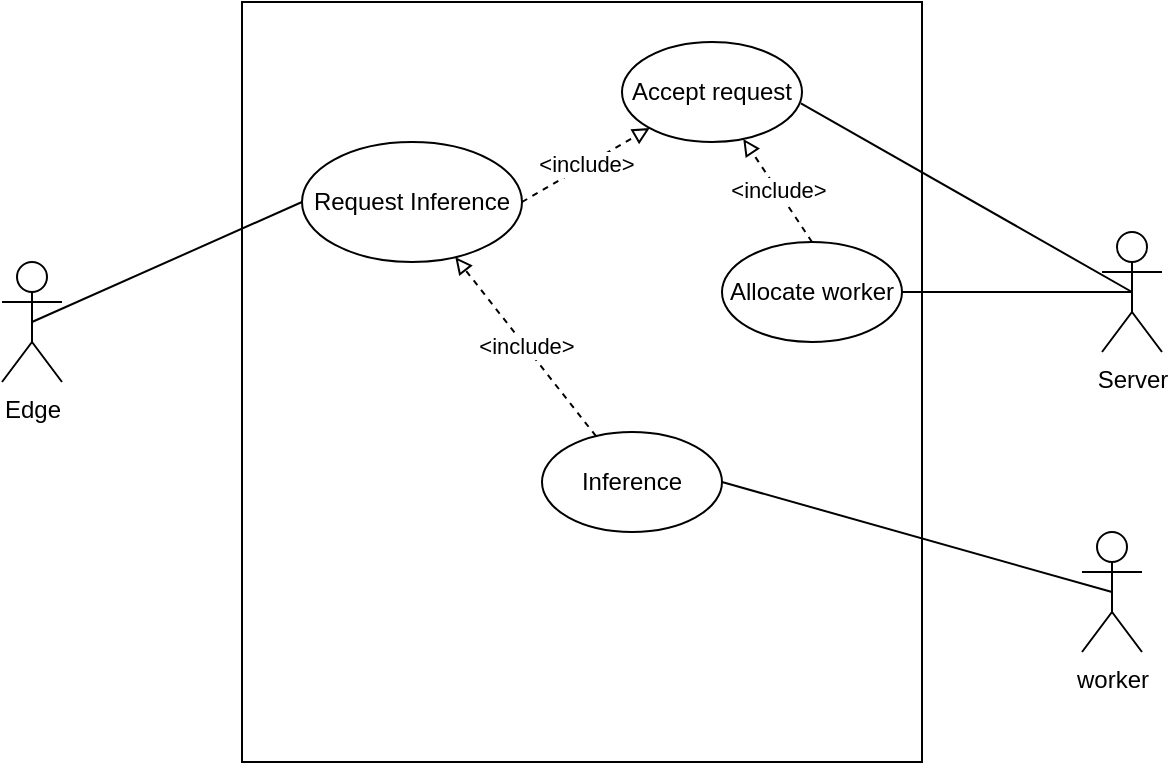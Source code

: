 <mxfile version="16.4.0" type="device" pages="3"><diagram id="siqVxxshM5zkhKRn8GyH" name="Usecase"><mxGraphModel dx="1422" dy="878" grid="1" gridSize="10" guides="1" tooltips="1" connect="1" arrows="1" fold="1" page="1" pageScale="1" pageWidth="827" pageHeight="1169" math="0" shadow="0"><root><mxCell id="0"/><mxCell id="1" parent="0"/><mxCell id="oFhn_6hGobzoFn8p8GS_-1" value="" style="rounded=0;whiteSpace=wrap;html=1;" parent="1" vertex="1"><mxGeometry x="200" y="90" width="340" height="380" as="geometry"/></mxCell><mxCell id="oFhn_6hGobzoFn8p8GS_-7" style="edgeStyle=none;rounded=0;orthogonalLoop=1;jettySize=auto;html=1;exitX=0.5;exitY=0.5;exitDx=0;exitDy=0;exitPerimeter=0;entryX=0;entryY=0.5;entryDx=0;entryDy=0;endArrow=none;endFill=0;" parent="1" source="oFhn_6hGobzoFn8p8GS_-2" target="oFhn_6hGobzoFn8p8GS_-5" edge="1"><mxGeometry relative="1" as="geometry"/></mxCell><mxCell id="oFhn_6hGobzoFn8p8GS_-2" value="Edge" style="shape=umlActor;verticalLabelPosition=bottom;verticalAlign=top;html=1;outlineConnect=0;" parent="1" vertex="1"><mxGeometry x="80" y="220" width="30" height="60" as="geometry"/></mxCell><mxCell id="oFhn_6hGobzoFn8p8GS_-4" value="Server" style="shape=umlActor;verticalLabelPosition=bottom;verticalAlign=top;html=1;outlineConnect=0;" parent="1" vertex="1"><mxGeometry x="630" y="205" width="30" height="60" as="geometry"/></mxCell><mxCell id="oFhn_6hGobzoFn8p8GS_-19" value="&amp;lt;include&amp;gt;" style="edgeStyle=none;rounded=0;orthogonalLoop=1;jettySize=auto;html=1;exitX=1;exitY=0.5;exitDx=0;exitDy=0;dashed=1;endArrow=block;endFill=0;" parent="1" source="oFhn_6hGobzoFn8p8GS_-5" target="oFhn_6hGobzoFn8p8GS_-18" edge="1"><mxGeometry relative="1" as="geometry"/></mxCell><mxCell id="oFhn_6hGobzoFn8p8GS_-5" value="Request Inference" style="ellipse;whiteSpace=wrap;html=1;" parent="1" vertex="1"><mxGeometry x="230" y="160" width="110" height="60" as="geometry"/></mxCell><mxCell id="oFhn_6hGobzoFn8p8GS_-11" value="&amp;lt;include&amp;gt;" style="edgeStyle=none;rounded=0;orthogonalLoop=1;jettySize=auto;html=1;endArrow=block;endFill=0;dashed=1;" parent="1" source="oFhn_6hGobzoFn8p8GS_-10" target="oFhn_6hGobzoFn8p8GS_-5" edge="1"><mxGeometry relative="1" as="geometry"/></mxCell><mxCell id="oFhn_6hGobzoFn8p8GS_-10" value="Inference" style="ellipse;whiteSpace=wrap;html=1;" parent="1" vertex="1"><mxGeometry x="350" y="305" width="90" height="50" as="geometry"/></mxCell><mxCell id="oFhn_6hGobzoFn8p8GS_-13" value="&amp;lt;include&amp;gt;" style="edgeStyle=none;rounded=0;orthogonalLoop=1;jettySize=auto;html=1;exitX=0.5;exitY=0;exitDx=0;exitDy=0;dashed=1;endArrow=block;endFill=0;" parent="1" source="oFhn_6hGobzoFn8p8GS_-12" target="oFhn_6hGobzoFn8p8GS_-18" edge="1"><mxGeometry relative="1" as="geometry"/></mxCell><mxCell id="oFhn_6hGobzoFn8p8GS_-12" value="Allocate worker" style="ellipse;whiteSpace=wrap;html=1;" parent="1" vertex="1"><mxGeometry x="440" y="210" width="90" height="50" as="geometry"/></mxCell><mxCell id="oFhn_6hGobzoFn8p8GS_-15" style="edgeStyle=none;rounded=0;orthogonalLoop=1;jettySize=auto;html=1;exitX=0.5;exitY=0.5;exitDx=0;exitDy=0;exitPerimeter=0;endArrow=none;endFill=0;entryX=1;entryY=0.5;entryDx=0;entryDy=0;" parent="1" source="oFhn_6hGobzoFn8p8GS_-4" target="oFhn_6hGobzoFn8p8GS_-12" edge="1"><mxGeometry relative="1" as="geometry"><mxPoint x="665" y="270" as="sourcePoint"/><mxPoint x="327.86" y="361.5" as="targetPoint"/></mxGeometry></mxCell><mxCell id="oFhn_6hGobzoFn8p8GS_-16" value="worker" style="shape=umlActor;verticalLabelPosition=bottom;verticalAlign=top;html=1;" parent="1" vertex="1"><mxGeometry x="620" y="355" width="30" height="60" as="geometry"/></mxCell><mxCell id="oFhn_6hGobzoFn8p8GS_-17" style="edgeStyle=none;rounded=0;orthogonalLoop=1;jettySize=auto;html=1;exitX=0.5;exitY=0.5;exitDx=0;exitDy=0;exitPerimeter=0;endArrow=none;endFill=0;entryX=1;entryY=0.5;entryDx=0;entryDy=0;" parent="1" source="oFhn_6hGobzoFn8p8GS_-16" target="oFhn_6hGobzoFn8p8GS_-10" edge="1"><mxGeometry relative="1" as="geometry"><mxPoint x="615" y="300" as="sourcePoint"/><mxPoint x="430" y="390" as="targetPoint"/></mxGeometry></mxCell><mxCell id="oFhn_6hGobzoFn8p8GS_-18" value="Accept request" style="ellipse;whiteSpace=wrap;html=1;" parent="1" vertex="1"><mxGeometry x="390" y="110" width="90" height="50" as="geometry"/></mxCell><mxCell id="oFhn_6hGobzoFn8p8GS_-21" style="edgeStyle=none;rounded=0;orthogonalLoop=1;jettySize=auto;html=1;exitX=0.5;exitY=0.5;exitDx=0;exitDy=0;exitPerimeter=0;endArrow=none;endFill=0;entryX=0.994;entryY=0.613;entryDx=0;entryDy=0;entryPerimeter=0;" parent="1" source="oFhn_6hGobzoFn8p8GS_-4" target="oFhn_6hGobzoFn8p8GS_-18" edge="1"><mxGeometry relative="1" as="geometry"><mxPoint x="655" y="245" as="sourcePoint"/><mxPoint x="540" y="245" as="targetPoint"/></mxGeometry></mxCell></root></mxGraphModel></diagram><diagram id="gZUGEvOvmfX8-hWzvBRg" name="Page-2"><mxGraphModel dx="813" dy="502" grid="1" gridSize="10" guides="1" tooltips="1" connect="1" arrows="1" fold="1" page="1" pageScale="1" pageWidth="827" pageHeight="1169" math="0" shadow="0"><root><mxCell id="3p9tuirHAkJ64uavukAe-0"/><mxCell id="3p9tuirHAkJ64uavukAe-1" parent="3p9tuirHAkJ64uavukAe-0"/><mxCell id="3p9tuirHAkJ64uavukAe-15" value="2. Throw the Job (inference)" style="edgeStyle=none;rounded=0;orthogonalLoop=1;jettySize=auto;html=1;exitX=1;exitY=0.5;exitDx=0;exitDy=0;entryX=0;entryY=0;entryDx=0;entryDy=0;endArrow=block;endFill=0;" parent="3p9tuirHAkJ64uavukAe-1" source="3p9tuirHAkJ64uavukAe-2" target="3p9tuirHAkJ64uavukAe-5" edge="1"><mxGeometry relative="1" as="geometry"/></mxCell><mxCell id="3p9tuirHAkJ64uavukAe-2" value="Server" style="ellipse;whiteSpace=wrap;html=1;" parent="3p9tuirHAkJ64uavukAe-1" vertex="1"><mxGeometry x="294" y="120" width="120" height="60" as="geometry"/></mxCell><mxCell id="3p9tuirHAkJ64uavukAe-17" style="edgeStyle=none;rounded=0;orthogonalLoop=1;jettySize=auto;html=1;exitX=0;exitY=0.5;exitDx=0;exitDy=0;endArrow=block;endFill=0;" parent="3p9tuirHAkJ64uavukAe-1" source="3p9tuirHAkJ64uavukAe-5" target="3p9tuirHAkJ64uavukAe-8" edge="1"><mxGeometry relative="1" as="geometry"/></mxCell><mxCell id="3p9tuirHAkJ64uavukAe-18" value="3. Allocate the Job to Worker" style="edgeLabel;html=1;align=center;verticalAlign=middle;resizable=0;points=[];" parent="3p9tuirHAkJ64uavukAe-17" vertex="1" connectable="0"><mxGeometry x="0.232" y="-1" relative="1" as="geometry"><mxPoint x="-2" as="offset"/></mxGeometry></mxCell><mxCell id="3p9tuirHAkJ64uavukAe-5" value="ThreadPool" style="ellipse;whiteSpace=wrap;html=1;" parent="3p9tuirHAkJ64uavukAe-1" vertex="1"><mxGeometry x="570" y="230" width="120" height="60" as="geometry"/></mxCell><mxCell id="3p9tuirHAkJ64uavukAe-13" style="edgeStyle=none;rounded=0;orthogonalLoop=1;jettySize=auto;html=1;exitX=0;exitY=0;exitDx=0;exitDy=0;endArrow=block;endFill=0;" parent="3p9tuirHAkJ64uavukAe-1" source="3p9tuirHAkJ64uavukAe-6" target="3p9tuirHAkJ64uavukAe-2" edge="1"><mxGeometry relative="1" as="geometry"/></mxCell><mxCell id="3p9tuirHAkJ64uavukAe-14" value="1. Request Inference" style="edgeLabel;html=1;align=center;verticalAlign=middle;resizable=0;points=[];" parent="3p9tuirHAkJ64uavukAe-13" vertex="1" connectable="0"><mxGeometry x="0.087" y="-3" relative="1" as="geometry"><mxPoint as="offset"/></mxGeometry></mxCell><mxCell id="3p9tuirHAkJ64uavukAe-6" value="Edge (client)" style="ellipse;whiteSpace=wrap;html=1;" parent="3p9tuirHAkJ64uavukAe-1" vertex="1"><mxGeometry x="570" y="525" width="120" height="60" as="geometry"/></mxCell><mxCell id="3p9tuirHAkJ64uavukAe-20" value="4. Get the tensor data from Socket" style="edgeStyle=orthogonalEdgeStyle;rounded=0;orthogonalLoop=1;jettySize=auto;html=1;endArrow=block;endFill=0;exitX=0.268;exitY=0.08;exitDx=0;exitDy=0;exitPerimeter=0;curved=1;entryX=0.552;entryY=0;entryDx=0;entryDy=0;entryPerimeter=0;" parent="3p9tuirHAkJ64uavukAe-1" source="3p9tuirHAkJ64uavukAe-8" target="3p9tuirHAkJ64uavukAe-8" edge="1"><mxGeometry x="0.199" relative="1" as="geometry"><mxPoint x="137" y="228" as="targetPoint"/><Array as="points"><mxPoint x="80" y="235"/><mxPoint x="80" y="190"/><mxPoint x="136" y="190"/></Array><mxPoint as="offset"/></mxGeometry></mxCell><mxCell id="3p9tuirHAkJ64uavukAe-21" value="5. Inference using Model" style="edgeStyle=none;rounded=0;orthogonalLoop=1;jettySize=auto;html=1;exitX=0.5;exitY=1;exitDx=0;exitDy=0;endArrow=block;endFill=0;" parent="3p9tuirHAkJ64uavukAe-1" source="3p9tuirHAkJ64uavukAe-8" target="3p9tuirHAkJ64uavukAe-10" edge="1"><mxGeometry x="-0.064" y="30" relative="1" as="geometry"><mxPoint as="offset"/></mxGeometry></mxCell><mxCell id="3p9tuirHAkJ64uavukAe-24" value="7. Send Outcome" style="edgeStyle=none;rounded=0;orthogonalLoop=1;jettySize=auto;html=1;exitX=1;exitY=1;exitDx=0;exitDy=0;entryX=0.042;entryY=0.322;entryDx=0;entryDy=0;entryPerimeter=0;endArrow=block;endFill=0;" parent="3p9tuirHAkJ64uavukAe-1" source="3p9tuirHAkJ64uavukAe-8" target="3p9tuirHAkJ64uavukAe-6" edge="1"><mxGeometry x="0.085" y="17" relative="1" as="geometry"><mxPoint as="offset"/></mxGeometry></mxCell><mxCell id="3p9tuirHAkJ64uavukAe-25" style="edgeStyle=none;rounded=0;orthogonalLoop=1;jettySize=auto;html=1;exitX=0.965;exitY=0.712;exitDx=0;exitDy=0;endArrow=block;endFill=0;exitPerimeter=0;entryX=0.115;entryY=0.813;entryDx=0;entryDy=0;entryPerimeter=0;" parent="3p9tuirHAkJ64uavukAe-1" source="3p9tuirHAkJ64uavukAe-8" target="3p9tuirHAkJ64uavukAe-5" edge="1"><mxGeometry relative="1" as="geometry"><mxPoint x="590" y="320" as="targetPoint"/></mxGeometry></mxCell><mxCell id="3p9tuirHAkJ64uavukAe-27" value="8. Go back to Pool" style="edgeLabel;html=1;align=center;verticalAlign=middle;resizable=0;points=[];" parent="3p9tuirHAkJ64uavukAe-25" vertex="1" connectable="0"><mxGeometry x="-0.037" y="2" relative="1" as="geometry"><mxPoint as="offset"/></mxGeometry></mxCell><mxCell id="3p9tuirHAkJ64uavukAe-8" value="Worker" style="ellipse;whiteSpace=wrap;html=1;" parent="3p9tuirHAkJ64uavukAe-1" vertex="1"><mxGeometry x="70" y="230" width="120" height="60" as="geometry"/></mxCell><mxCell id="3p9tuirHAkJ64uavukAe-22" value="6. return outcome" style="edgeStyle=none;rounded=0;orthogonalLoop=1;jettySize=auto;html=1;exitX=0;exitY=0;exitDx=0;exitDy=0;entryX=0;entryY=1;entryDx=0;entryDy=0;endArrow=block;endFill=0;" parent="3p9tuirHAkJ64uavukAe-1" source="3p9tuirHAkJ64uavukAe-10" target="3p9tuirHAkJ64uavukAe-8" edge="1"><mxGeometry x="-0.416" y="18" relative="1" as="geometry"><mxPoint as="offset"/></mxGeometry></mxCell><mxCell id="3p9tuirHAkJ64uavukAe-10" value="Model" style="ellipse;whiteSpace=wrap;html=1;" parent="3p9tuirHAkJ64uavukAe-1" vertex="1"><mxGeometry x="70" y="525" width="120" height="60" as="geometry"/></mxCell></root></mxGraphModel></diagram><diagram id="UaYxYL41mQA8fCsMoTwU" name="class"><mxGraphModel dx="1185" dy="732" grid="1" gridSize="10" guides="1" tooltips="1" connect="1" arrows="1" fold="1" page="1" pageScale="1" pageWidth="827" pageHeight="1169" math="0" shadow="0"><root><mxCell id="z4Yg96nkrN6iQsQ8Qb3L-0"/><mxCell id="z4Yg96nkrN6iQsQ8Qb3L-1" parent="z4Yg96nkrN6iQsQ8Qb3L-0"/><mxCell id="ZxyS7zH46Fx3_tmI4K0B-0" value="server" style="swimlane;fontStyle=1;align=center;verticalAlign=top;childLayout=stackLayout;horizontal=1;startSize=26;horizontalStack=0;resizeParent=1;resizeParentMax=0;resizeLast=0;collapsible=1;marginBottom=0;" parent="z4Yg96nkrN6iQsQ8Qb3L-1" vertex="1"><mxGeometry x="95" y="62" width="200" height="216" as="geometry"/></mxCell><mxCell id="ZxyS7zH46Fx3_tmI4K0B-1" value="- context_: asio::io_context" style="text;strokeColor=none;fillColor=none;align=left;verticalAlign=top;spacingLeft=4;spacingRight=4;overflow=hidden;rotatable=0;points=[[0,0.5],[1,0.5]];portConstraint=eastwest;" parent="ZxyS7zH46Fx3_tmI4K0B-0" vertex="1"><mxGeometry y="26" width="200" height="26" as="geometry"/></mxCell><mxCell id="ZxyS7zH46Fx3_tmI4K0B-28" value="- end_point_: tcp::endpoint" style="text;strokeColor=none;fillColor=none;align=left;verticalAlign=top;spacingLeft=4;spacingRight=4;overflow=hidden;rotatable=0;points=[[0,0.5],[1,0.5]];portConstraint=eastwest;" parent="ZxyS7zH46Fx3_tmI4K0B-0" vertex="1"><mxGeometry y="52" width="200" height="26" as="geometry"/></mxCell><mxCell id="ZxyS7zH46Fx3_tmI4K0B-27" value="- acceptor_: tcp::acceptor" style="text;strokeColor=none;fillColor=none;align=left;verticalAlign=top;spacingLeft=4;spacingRight=4;overflow=hidden;rotatable=0;points=[[0,0.5],[1,0.5]];portConstraint=eastwest;" parent="ZxyS7zH46Fx3_tmI4K0B-0" vertex="1"><mxGeometry y="78" width="200" height="26" as="geometry"/></mxCell><mxCell id="ZxyS7zH46Fx3_tmI4K0B-2" value="" style="line;strokeWidth=1;fillColor=none;align=left;verticalAlign=middle;spacingTop=-1;spacingLeft=3;spacingRight=3;rotatable=0;labelPosition=right;points=[];portConstraint=eastwest;" parent="ZxyS7zH46Fx3_tmI4K0B-0" vertex="1"><mxGeometry y="104" width="200" height="8" as="geometry"/></mxCell><mxCell id="ZxyS7zH46Fx3_tmI4K0B-3" value="+ server(addr, port)" style="text;strokeColor=none;fillColor=none;align=left;verticalAlign=top;spacingLeft=4;spacingRight=4;overflow=hidden;rotatable=0;points=[[0,0.5],[1,0.5]];portConstraint=eastwest;" parent="ZxyS7zH46Fx3_tmI4K0B-0" vertex="1"><mxGeometry y="112" width="200" height="26" as="geometry"/></mxCell><mxCell id="ZxyS7zH46Fx3_tmI4K0B-34" value="+ ~server()" style="text;strokeColor=none;fillColor=none;align=left;verticalAlign=top;spacingLeft=4;spacingRight=4;overflow=hidden;rotatable=0;points=[[0,0.5],[1,0.5]];portConstraint=eastwest;" parent="ZxyS7zH46Fx3_tmI4K0B-0" vertex="1"><mxGeometry y="138" width="200" height="26" as="geometry"/></mxCell><mxCell id="ZxyS7zH46Fx3_tmI4K0B-35" value="+ run()" style="text;strokeColor=none;fillColor=none;align=left;verticalAlign=top;spacingLeft=4;spacingRight=4;overflow=hidden;rotatable=0;points=[[0,0.5],[1,0.5]];portConstraint=eastwest;" parent="ZxyS7zH46Fx3_tmI4K0B-0" vertex="1"><mxGeometry y="164" width="200" height="26" as="geometry"/></mxCell><mxCell id="ZxyS7zH46Fx3_tmI4K0B-36" value="+ " style="text;strokeColor=none;fillColor=none;align=left;verticalAlign=top;spacingLeft=4;spacingRight=4;overflow=hidden;rotatable=0;points=[[0,0.5],[1,0.5]];portConstraint=eastwest;" parent="ZxyS7zH46Fx3_tmI4K0B-0" vertex="1"><mxGeometry y="190" width="200" height="26" as="geometry"/></mxCell><mxCell id="ZxyS7zH46Fx3_tmI4K0B-4" value="worker" style="swimlane;fontStyle=1;align=center;verticalAlign=top;childLayout=stackLayout;horizontal=1;startSize=26;horizontalStack=0;resizeParent=1;resizeParentMax=0;resizeLast=0;collapsible=1;marginBottom=0;" parent="z4Yg96nkrN6iQsQ8Qb3L-1" vertex="1"><mxGeometry x="615" y="440" width="160" height="190" as="geometry"/></mxCell><mxCell id="ZxyS7zH46Fx3_tmI4K0B-5" value="- thread_: std::thread" style="text;strokeColor=none;fillColor=none;align=left;verticalAlign=top;spacingLeft=4;spacingRight=4;overflow=hidden;rotatable=0;points=[[0,0.5],[1,0.5]];portConstraint=eastwest;" parent="ZxyS7zH46Fx3_tmI4K0B-4" vertex="1"><mxGeometry y="26" width="160" height="26" as="geometry"/></mxCell><mxCell id="_SLQraOT6DdZ3JDW-9fb-5" value="- sock_: tcp::socket" style="text;strokeColor=none;fillColor=none;align=left;verticalAlign=top;spacingLeft=4;spacingRight=4;overflow=hidden;rotatable=0;points=[[0,0.5],[1,0.5]];portConstraint=eastwest;" vertex="1" parent="ZxyS7zH46Fx3_tmI4K0B-4"><mxGeometry y="52" width="160" height="26" as="geometry"/></mxCell><mxCell id="ZxyS7zH46Fx3_tmI4K0B-39" value="- bell_: alarm" style="text;strokeColor=none;fillColor=none;align=left;verticalAlign=top;spacingLeft=4;spacingRight=4;overflow=hidden;rotatable=0;points=[[0,0.5],[1,0.5]];portConstraint=eastwest;" parent="ZxyS7zH46Fx3_tmI4K0B-4" vertex="1"><mxGeometry y="78" width="160" height="26" as="geometry"/></mxCell><mxCell id="ZxyS7zH46Fx3_tmI4K0B-6" value="" style="line;strokeWidth=1;fillColor=none;align=left;verticalAlign=middle;spacingTop=-1;spacingLeft=3;spacingRight=3;rotatable=0;labelPosition=right;points=[];portConstraint=eastwest;" parent="ZxyS7zH46Fx3_tmI4K0B-4" vertex="1"><mxGeometry y="104" width="160" height="8" as="geometry"/></mxCell><mxCell id="ZxyS7zH46Fx3_tmI4K0B-7" value="+ work(type): type" style="text;strokeColor=none;fillColor=none;align=left;verticalAlign=top;spacingLeft=4;spacingRight=4;overflow=hidden;rotatable=0;points=[[0,0.5],[1,0.5]];portConstraint=eastwest;" parent="ZxyS7zH46Fx3_tmI4K0B-4" vertex="1"><mxGeometry y="112" width="160" height="26" as="geometry"/></mxCell><mxCell id="ZxyS7zH46Fx3_tmI4K0B-43" value="+ wake_up(): bool" style="text;strokeColor=none;fillColor=none;align=left;verticalAlign=top;spacingLeft=4;spacingRight=4;overflow=hidden;rotatable=0;points=[[0,0.5],[1,0.5]];portConstraint=eastwest;" parent="ZxyS7zH46Fx3_tmI4K0B-4" vertex="1"><mxGeometry y="138" width="160" height="26" as="geometry"/></mxCell><mxCell id="_SLQraOT6DdZ3JDW-9fb-0" value="+ wait_on()" style="text;strokeColor=none;fillColor=none;align=left;verticalAlign=top;spacingLeft=4;spacingRight=4;overflow=hidden;rotatable=0;points=[[0,0.5],[1,0.5]];portConstraint=eastwest;" vertex="1" parent="ZxyS7zH46Fx3_tmI4K0B-4"><mxGeometry y="164" width="160" height="26" as="geometry"/></mxCell><mxCell id="ZxyS7zH46Fx3_tmI4K0B-12" value="model" style="swimlane;fontStyle=1;align=center;verticalAlign=top;childLayout=stackLayout;horizontal=1;startSize=26;horizontalStack=0;resizeParent=1;resizeParentMax=0;resizeLast=0;collapsible=1;marginBottom=0;" parent="z4Yg96nkrN6iQsQ8Qb3L-1" vertex="1"><mxGeometry x="490" y="62" width="160" height="86" as="geometry"/></mxCell><mxCell id="ZxyS7zH46Fx3_tmI4K0B-13" value="+ field: type" style="text;strokeColor=none;fillColor=none;align=left;verticalAlign=top;spacingLeft=4;spacingRight=4;overflow=hidden;rotatable=0;points=[[0,0.5],[1,0.5]];portConstraint=eastwest;" parent="ZxyS7zH46Fx3_tmI4K0B-12" vertex="1"><mxGeometry y="26" width="160" height="26" as="geometry"/></mxCell><mxCell id="ZxyS7zH46Fx3_tmI4K0B-14" value="" style="line;strokeWidth=1;fillColor=none;align=left;verticalAlign=middle;spacingTop=-1;spacingLeft=3;spacingRight=3;rotatable=0;labelPosition=right;points=[];portConstraint=eastwest;" parent="ZxyS7zH46Fx3_tmI4K0B-12" vertex="1"><mxGeometry y="52" width="160" height="8" as="geometry"/></mxCell><mxCell id="ZxyS7zH46Fx3_tmI4K0B-15" value="+ method(type): type" style="text;strokeColor=none;fillColor=none;align=left;verticalAlign=top;spacingLeft=4;spacingRight=4;overflow=hidden;rotatable=0;points=[[0,0.5],[1,0.5]];portConstraint=eastwest;" parent="ZxyS7zH46Fx3_tmI4K0B-12" vertex="1"><mxGeometry y="60" width="160" height="26" as="geometry"/></mxCell><mxCell id="ZxyS7zH46Fx3_tmI4K0B-17" value="client" style="swimlane;fontStyle=1;align=center;verticalAlign=top;childLayout=stackLayout;horizontal=1;startSize=26;horizontalStack=0;resizeParent=1;resizeParentMax=0;resizeLast=0;collapsible=1;marginBottom=0;" parent="z4Yg96nkrN6iQsQ8Qb3L-1" vertex="1"><mxGeometry x="360" y="200" width="160" height="86" as="geometry"/></mxCell><mxCell id="ZxyS7zH46Fx3_tmI4K0B-18" value="+ field: type" style="text;strokeColor=none;fillColor=none;align=left;verticalAlign=top;spacingLeft=4;spacingRight=4;overflow=hidden;rotatable=0;points=[[0,0.5],[1,0.5]];portConstraint=eastwest;" parent="ZxyS7zH46Fx3_tmI4K0B-17" vertex="1"><mxGeometry y="26" width="160" height="26" as="geometry"/></mxCell><mxCell id="ZxyS7zH46Fx3_tmI4K0B-19" value="" style="line;strokeWidth=1;fillColor=none;align=left;verticalAlign=middle;spacingTop=-1;spacingLeft=3;spacingRight=3;rotatable=0;labelPosition=right;points=[];portConstraint=eastwest;" parent="ZxyS7zH46Fx3_tmI4K0B-17" vertex="1"><mxGeometry y="52" width="160" height="8" as="geometry"/></mxCell><mxCell id="ZxyS7zH46Fx3_tmI4K0B-20" value="+ method(type): type" style="text;strokeColor=none;fillColor=none;align=left;verticalAlign=top;spacingLeft=4;spacingRight=4;overflow=hidden;rotatable=0;points=[[0,0.5],[1,0.5]];portConstraint=eastwest;" parent="ZxyS7zH46Fx3_tmI4K0B-17" vertex="1"><mxGeometry y="60" width="160" height="26" as="geometry"/></mxCell><mxCell id="ZxyS7zH46Fx3_tmI4K0B-29" value="Using namespace asio::ip" style="text;html=1;align=center;verticalAlign=middle;resizable=0;points=[];autosize=1;strokeColor=none;fillColor=none;" parent="z4Yg96nkrN6iQsQ8Qb3L-1" vertex="1"><mxGeometry x="70" y="20" width="150" height="20" as="geometry"/></mxCell><mxCell id="ZxyS7zH46Fx3_tmI4K0B-30" value="packet_buffer" style="swimlane;fontStyle=1;align=center;verticalAlign=top;childLayout=stackLayout;horizontal=1;startSize=26;horizontalStack=0;resizeParent=1;resizeParentMax=0;resizeLast=0;collapsible=1;marginBottom=0;" parent="z4Yg96nkrN6iQsQ8Qb3L-1" vertex="1"><mxGeometry x="650" y="192" width="160" height="86" as="geometry"/></mxCell><mxCell id="ZxyS7zH46Fx3_tmI4K0B-31" value="+ field: type" style="text;strokeColor=none;fillColor=none;align=left;verticalAlign=top;spacingLeft=4;spacingRight=4;overflow=hidden;rotatable=0;points=[[0,0.5],[1,0.5]];portConstraint=eastwest;" parent="ZxyS7zH46Fx3_tmI4K0B-30" vertex="1"><mxGeometry y="26" width="160" height="26" as="geometry"/></mxCell><mxCell id="ZxyS7zH46Fx3_tmI4K0B-32" value="" style="line;strokeWidth=1;fillColor=none;align=left;verticalAlign=middle;spacingTop=-1;spacingLeft=3;spacingRight=3;rotatable=0;labelPosition=right;points=[];portConstraint=eastwest;" parent="ZxyS7zH46Fx3_tmI4K0B-30" vertex="1"><mxGeometry y="52" width="160" height="8" as="geometry"/></mxCell><mxCell id="ZxyS7zH46Fx3_tmI4K0B-33" value="+ method(type): type" style="text;strokeColor=none;fillColor=none;align=left;verticalAlign=top;spacingLeft=4;spacingRight=4;overflow=hidden;rotatable=0;points=[[0,0.5],[1,0.5]];portConstraint=eastwest;" parent="ZxyS7zH46Fx3_tmI4K0B-30" vertex="1"><mxGeometry y="60" width="160" height="26" as="geometry"/></mxCell><mxCell id="_SLQraOT6DdZ3JDW-9fb-6" value="asio::thread_pool" style="swimlane;fontStyle=0;childLayout=stackLayout;horizontal=1;startSize=26;fillColor=none;horizontalStack=0;resizeParent=1;resizeParentMax=0;resizeLast=0;collapsible=1;marginBottom=0;" vertex="1" parent="z4Yg96nkrN6iQsQ8Qb3L-1"><mxGeometry x="70" y="440" width="140" height="104" as="geometry"/></mxCell><mxCell id="_SLQraOT6DdZ3JDW-9fb-7" value="+ field: type" style="text;strokeColor=none;fillColor=none;align=left;verticalAlign=top;spacingLeft=4;spacingRight=4;overflow=hidden;rotatable=0;points=[[0,0.5],[1,0.5]];portConstraint=eastwest;" vertex="1" parent="_SLQraOT6DdZ3JDW-9fb-6"><mxGeometry y="26" width="140" height="26" as="geometry"/></mxCell><mxCell id="_SLQraOT6DdZ3JDW-9fb-8" value="+ field: type" style="text;strokeColor=none;fillColor=none;align=left;verticalAlign=top;spacingLeft=4;spacingRight=4;overflow=hidden;rotatable=0;points=[[0,0.5],[1,0.5]];portConstraint=eastwest;" vertex="1" parent="_SLQraOT6DdZ3JDW-9fb-6"><mxGeometry y="52" width="140" height="26" as="geometry"/></mxCell><mxCell id="_SLQraOT6DdZ3JDW-9fb-9" value="+ field: type" style="text;strokeColor=none;fillColor=none;align=left;verticalAlign=top;spacingLeft=4;spacingRight=4;overflow=hidden;rotatable=0;points=[[0,0.5],[1,0.5]];portConstraint=eastwest;" vertex="1" parent="_SLQraOT6DdZ3JDW-9fb-6"><mxGeometry y="78" width="140" height="26" as="geometry"/></mxCell></root></mxGraphModel></diagram></mxfile>